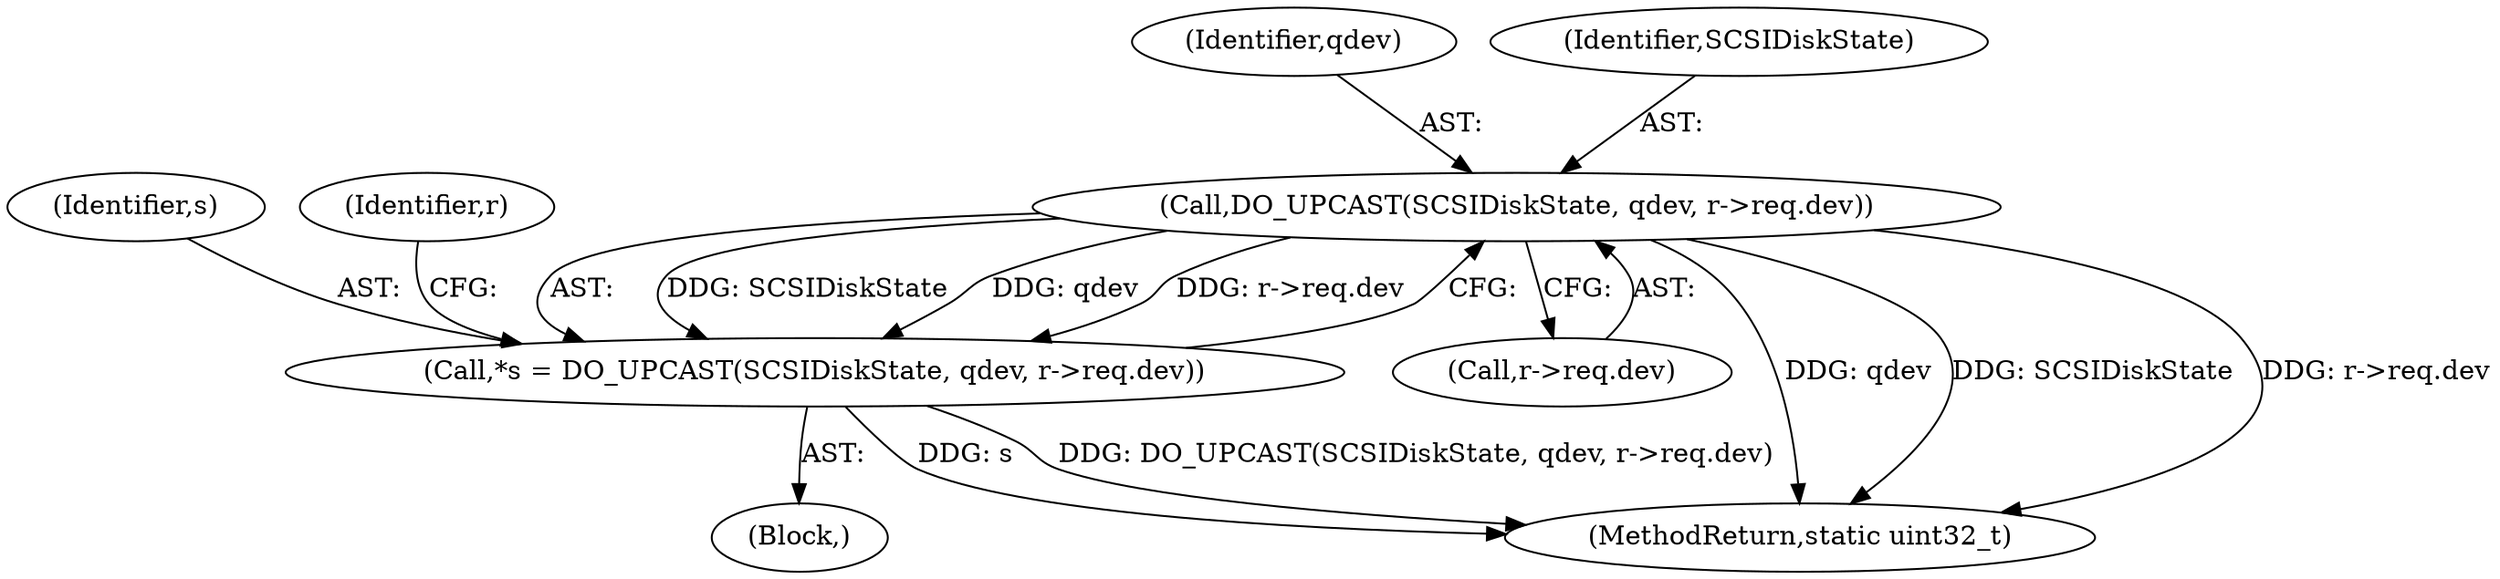 digraph "0_qemu_7285477ab11831b1cf56e45878a89170dd06d9b9_2@pointer" {
"1000106" [label="(Call,DO_UPCAST(SCSIDiskState, qdev, r->req.dev))"];
"1000104" [label="(Call,*s = DO_UPCAST(SCSIDiskState, qdev, r->req.dev))"];
"1000108" [label="(Identifier,qdev)"];
"1000104" [label="(Call,*s = DO_UPCAST(SCSIDiskState, qdev, r->req.dev))"];
"1000102" [label="(Block,)"];
"1000106" [label="(Call,DO_UPCAST(SCSIDiskState, qdev, r->req.dev))"];
"1000107" [label="(Identifier,SCSIDiskState)"];
"1000109" [label="(Call,r->req.dev)"];
"1000105" [label="(Identifier,s)"];
"1000118" [label="(Identifier,r)"];
"1000173" [label="(MethodReturn,static uint32_t)"];
"1000106" -> "1000104"  [label="AST: "];
"1000106" -> "1000109"  [label="CFG: "];
"1000107" -> "1000106"  [label="AST: "];
"1000108" -> "1000106"  [label="AST: "];
"1000109" -> "1000106"  [label="AST: "];
"1000104" -> "1000106"  [label="CFG: "];
"1000106" -> "1000173"  [label="DDG: qdev"];
"1000106" -> "1000173"  [label="DDG: SCSIDiskState"];
"1000106" -> "1000173"  [label="DDG: r->req.dev"];
"1000106" -> "1000104"  [label="DDG: SCSIDiskState"];
"1000106" -> "1000104"  [label="DDG: qdev"];
"1000106" -> "1000104"  [label="DDG: r->req.dev"];
"1000104" -> "1000102"  [label="AST: "];
"1000105" -> "1000104"  [label="AST: "];
"1000118" -> "1000104"  [label="CFG: "];
"1000104" -> "1000173"  [label="DDG: s"];
"1000104" -> "1000173"  [label="DDG: DO_UPCAST(SCSIDiskState, qdev, r->req.dev)"];
}
